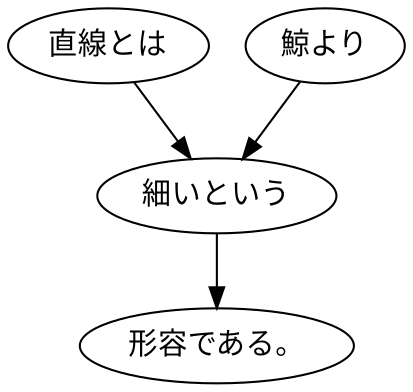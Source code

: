 digraph graph1576 {
	node0 [label="直線とは"];
	node1 [label="鯨より"];
	node2 [label="細いという"];
	node3 [label="形容である。"];
	node0 -> node2;
	node1 -> node2;
	node2 -> node3;
}
